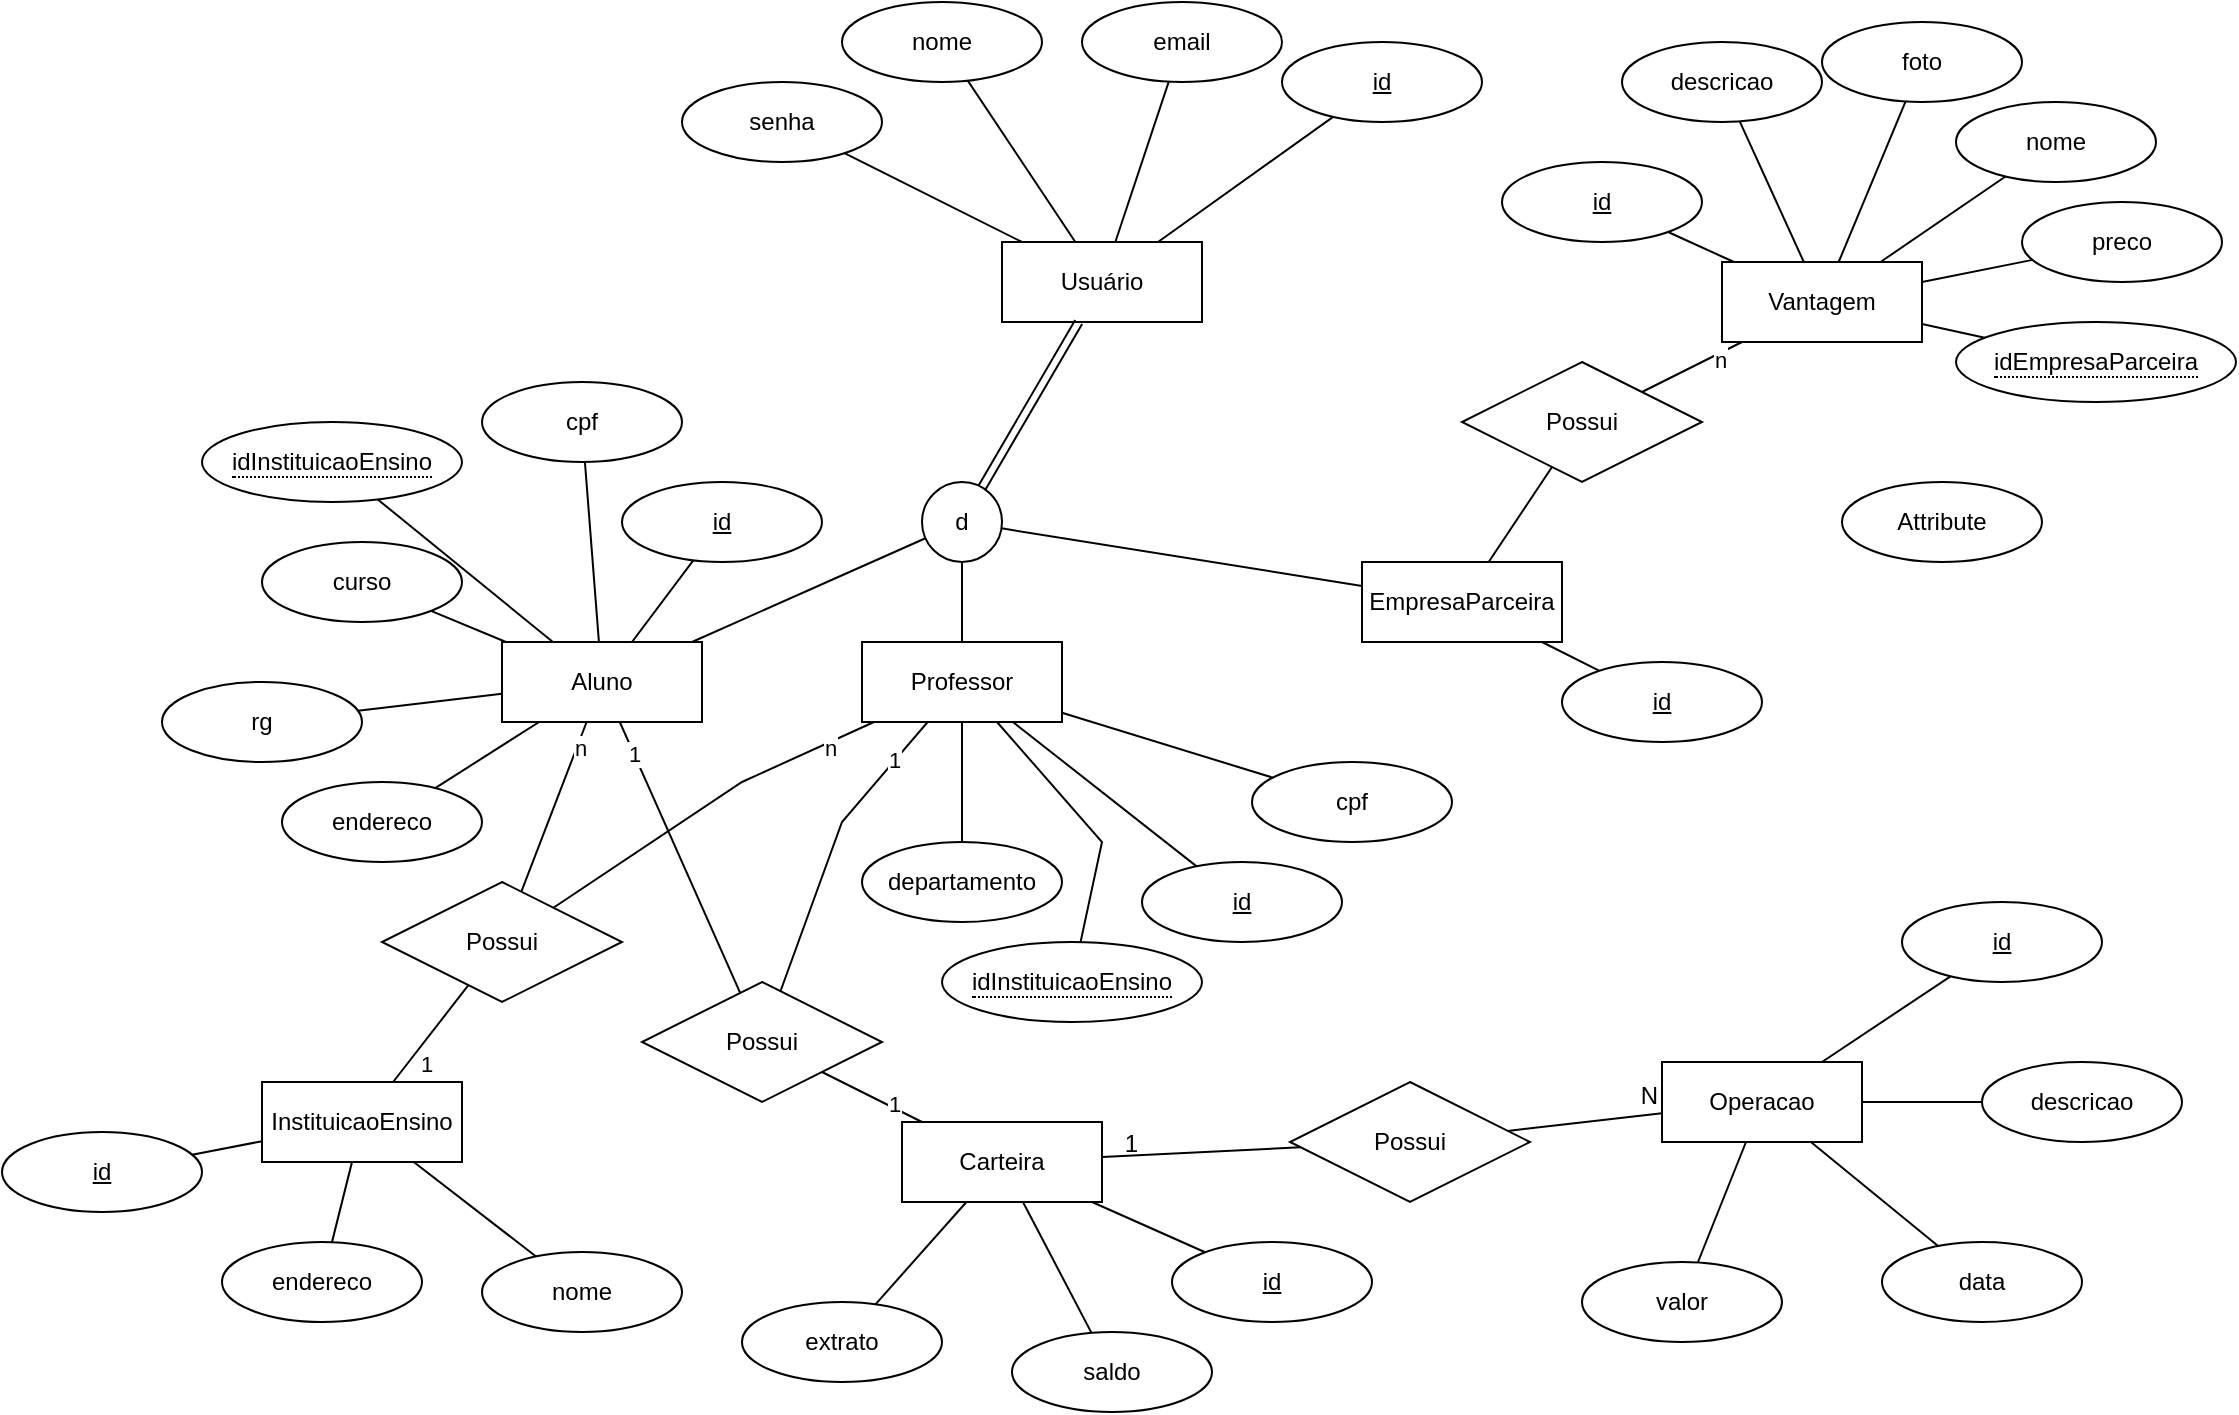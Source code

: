<mxfile version="21.1.8" type="device">
  <diagram name="Página-1" id="jKMyXlgpL0Wygky5cYlN">
    <mxGraphModel dx="2466" dy="892" grid="1" gridSize="10" guides="1" tooltips="1" connect="1" arrows="1" fold="1" page="1" pageScale="1" pageWidth="827" pageHeight="1169" math="0" shadow="0">
      <root>
        <mxCell id="0" />
        <mxCell id="1" parent="0" />
        <mxCell id="fYWfNRZjJxspU9U_SSYG-1" value="Usuário" style="whiteSpace=wrap;html=1;align=center;" parent="1" vertex="1">
          <mxGeometry x="210" y="160" width="100" height="40" as="geometry" />
        </mxCell>
        <mxCell id="fYWfNRZjJxspU9U_SSYG-2" value="senha" style="ellipse;whiteSpace=wrap;html=1;align=center;" parent="1" vertex="1">
          <mxGeometry x="50" y="80" width="100" height="40" as="geometry" />
        </mxCell>
        <mxCell id="fYWfNRZjJxspU9U_SSYG-3" value="email" style="ellipse;whiteSpace=wrap;html=1;align=center;" parent="1" vertex="1">
          <mxGeometry x="250" y="40" width="100" height="40" as="geometry" />
        </mxCell>
        <mxCell id="fYWfNRZjJxspU9U_SSYG-4" value="nome" style="ellipse;whiteSpace=wrap;html=1;align=center;" parent="1" vertex="1">
          <mxGeometry x="130" y="40" width="100" height="40" as="geometry" />
        </mxCell>
        <mxCell id="fYWfNRZjJxspU9U_SSYG-5" value="cpf" style="ellipse;whiteSpace=wrap;html=1;align=center;" parent="1" vertex="1">
          <mxGeometry x="335" y="420" width="100" height="40" as="geometry" />
        </mxCell>
        <mxCell id="fYWfNRZjJxspU9U_SSYG-6" value="id" style="ellipse;whiteSpace=wrap;html=1;align=center;fontStyle=4;" parent="1" vertex="1">
          <mxGeometry x="350" y="60" width="100" height="40" as="geometry" />
        </mxCell>
        <mxCell id="fYWfNRZjJxspU9U_SSYG-7" value="id" style="ellipse;whiteSpace=wrap;html=1;align=center;fontStyle=4;" parent="1" vertex="1">
          <mxGeometry x="20" y="280" width="100" height="40" as="geometry" />
        </mxCell>
        <mxCell id="fYWfNRZjJxspU9U_SSYG-8" value="id" style="ellipse;whiteSpace=wrap;html=1;align=center;fontStyle=4;" parent="1" vertex="1">
          <mxGeometry x="-290" y="605" width="100" height="40" as="geometry" />
        </mxCell>
        <mxCell id="fYWfNRZjJxspU9U_SSYG-9" value="" style="endArrow=none;html=1;rounded=0;" parent="1" source="fYWfNRZjJxspU9U_SSYG-20" target="fYWfNRZjJxspU9U_SSYG-40" edge="1">
          <mxGeometry relative="1" as="geometry">
            <mxPoint x="330" y="390" as="sourcePoint" />
            <mxPoint x="490" y="390" as="targetPoint" />
          </mxGeometry>
        </mxCell>
        <mxCell id="fYWfNRZjJxspU9U_SSYG-11" value="" style="endArrow=none;html=1;rounded=0;" parent="1" source="fYWfNRZjJxspU9U_SSYG-1" target="fYWfNRZjJxspU9U_SSYG-2" edge="1">
          <mxGeometry relative="1" as="geometry">
            <mxPoint x="330" y="390" as="sourcePoint" />
            <mxPoint x="490" y="390" as="targetPoint" />
          </mxGeometry>
        </mxCell>
        <mxCell id="fYWfNRZjJxspU9U_SSYG-12" value="" style="endArrow=none;html=1;rounded=0;" parent="1" source="fYWfNRZjJxspU9U_SSYG-1" target="fYWfNRZjJxspU9U_SSYG-4" edge="1">
          <mxGeometry relative="1" as="geometry">
            <mxPoint x="330" y="390" as="sourcePoint" />
            <mxPoint x="490" y="390" as="targetPoint" />
          </mxGeometry>
        </mxCell>
        <mxCell id="fYWfNRZjJxspU9U_SSYG-13" value="" style="endArrow=none;html=1;rounded=0;" parent="1" source="fYWfNRZjJxspU9U_SSYG-1" target="fYWfNRZjJxspU9U_SSYG-3" edge="1">
          <mxGeometry relative="1" as="geometry">
            <mxPoint x="330" y="390" as="sourcePoint" />
            <mxPoint x="490" y="390" as="targetPoint" />
          </mxGeometry>
        </mxCell>
        <mxCell id="fYWfNRZjJxspU9U_SSYG-14" value="" style="endArrow=none;html=1;rounded=0;" parent="1" source="fYWfNRZjJxspU9U_SSYG-1" target="fYWfNRZjJxspU9U_SSYG-6" edge="1">
          <mxGeometry relative="1" as="geometry">
            <mxPoint x="160" y="300" as="sourcePoint" />
            <mxPoint x="490" y="390" as="targetPoint" />
          </mxGeometry>
        </mxCell>
        <mxCell id="fYWfNRZjJxspU9U_SSYG-15" value="Professor" style="whiteSpace=wrap;html=1;align=center;" parent="1" vertex="1">
          <mxGeometry x="140" y="360" width="100" height="40" as="geometry" />
        </mxCell>
        <mxCell id="fYWfNRZjJxspU9U_SSYG-16" value="Aluno" style="whiteSpace=wrap;html=1;align=center;" parent="1" vertex="1">
          <mxGeometry x="-40" y="360" width="100" height="40" as="geometry" />
        </mxCell>
        <mxCell id="fYWfNRZjJxspU9U_SSYG-17" value="InstituicaoEnsino" style="whiteSpace=wrap;html=1;align=center;" parent="1" vertex="1">
          <mxGeometry x="-160" y="580" width="100" height="40" as="geometry" />
        </mxCell>
        <mxCell id="fYWfNRZjJxspU9U_SSYG-18" value="Vantagem" style="whiteSpace=wrap;html=1;align=center;" parent="1" vertex="1">
          <mxGeometry x="570" y="170" width="100" height="40" as="geometry" />
        </mxCell>
        <mxCell id="fYWfNRZjJxspU9U_SSYG-19" value="Carteira" style="whiteSpace=wrap;html=1;align=center;" parent="1" vertex="1">
          <mxGeometry x="160" y="600" width="100" height="40" as="geometry" />
        </mxCell>
        <mxCell id="fYWfNRZjJxspU9U_SSYG-20" value="EmpresaParceira" style="whiteSpace=wrap;html=1;align=center;" parent="1" vertex="1">
          <mxGeometry x="390" y="320" width="100" height="40" as="geometry" />
        </mxCell>
        <mxCell id="fYWfNRZjJxspU9U_SSYG-32" value="d" style="ellipse;whiteSpace=wrap;html=1;aspect=fixed;" parent="1" vertex="1">
          <mxGeometry x="170" y="280" width="40" height="40" as="geometry" />
        </mxCell>
        <mxCell id="fYWfNRZjJxspU9U_SSYG-34" value="" style="endArrow=none;html=1;rounded=0;" parent="1" source="fYWfNRZjJxspU9U_SSYG-32" target="fYWfNRZjJxspU9U_SSYG-20" edge="1">
          <mxGeometry relative="1" as="geometry">
            <mxPoint x="150" y="350" as="sourcePoint" />
            <mxPoint x="450" y="343" as="targetPoint" />
          </mxGeometry>
        </mxCell>
        <mxCell id="fYWfNRZjJxspU9U_SSYG-35" value="" style="endArrow=none;html=1;rounded=0;" parent="1" source="fYWfNRZjJxspU9U_SSYG-15" target="fYWfNRZjJxspU9U_SSYG-32" edge="1">
          <mxGeometry relative="1" as="geometry">
            <mxPoint x="150" y="350" as="sourcePoint" />
            <mxPoint x="310" y="350" as="targetPoint" />
          </mxGeometry>
        </mxCell>
        <mxCell id="fYWfNRZjJxspU9U_SSYG-36" value="" style="endArrow=none;html=1;rounded=0;" parent="1" source="fYWfNRZjJxspU9U_SSYG-16" target="fYWfNRZjJxspU9U_SSYG-32" edge="1">
          <mxGeometry relative="1" as="geometry">
            <mxPoint x="150" y="350" as="sourcePoint" />
            <mxPoint x="310" y="350" as="targetPoint" />
          </mxGeometry>
        </mxCell>
        <mxCell id="fYWfNRZjJxspU9U_SSYG-38" value="" style="shape=link;html=1;rounded=0;" parent="1" source="fYWfNRZjJxspU9U_SSYG-32" target="fYWfNRZjJxspU9U_SSYG-1" edge="1">
          <mxGeometry relative="1" as="geometry">
            <mxPoint x="150" y="350" as="sourcePoint" />
            <mxPoint x="316.818" y="210" as="targetPoint" />
          </mxGeometry>
        </mxCell>
        <mxCell id="fYWfNRZjJxspU9U_SSYG-40" value="id" style="ellipse;whiteSpace=wrap;html=1;align=center;fontStyle=4;" parent="1" vertex="1">
          <mxGeometry x="490" y="370" width="100" height="40" as="geometry" />
        </mxCell>
        <mxCell id="fYWfNRZjJxspU9U_SSYG-41" value="id" style="ellipse;whiteSpace=wrap;html=1;align=center;fontStyle=4;" parent="1" vertex="1">
          <mxGeometry x="280" y="470" width="100" height="40" as="geometry" />
        </mxCell>
        <mxCell id="fYWfNRZjJxspU9U_SSYG-42" value="id" style="ellipse;whiteSpace=wrap;html=1;align=center;fontStyle=4;" parent="1" vertex="1">
          <mxGeometry x="295" y="660" width="100" height="40" as="geometry" />
        </mxCell>
        <mxCell id="fYWfNRZjJxspU9U_SSYG-43" value="" style="endArrow=none;html=1;rounded=0;" parent="1" source="fYWfNRZjJxspU9U_SSYG-15" target="fYWfNRZjJxspU9U_SSYG-5" edge="1">
          <mxGeometry relative="1" as="geometry">
            <mxPoint x="373" y="447" as="sourcePoint" />
            <mxPoint x="335" y="427" as="targetPoint" />
          </mxGeometry>
        </mxCell>
        <mxCell id="fYWfNRZjJxspU9U_SSYG-44" value="" style="endArrow=none;html=1;rounded=0;" parent="1" source="fYWfNRZjJxspU9U_SSYG-51" target="fYWfNRZjJxspU9U_SSYG-15" edge="1">
          <mxGeometry relative="1" as="geometry">
            <mxPoint x="383" y="457" as="sourcePoint" />
            <mxPoint x="420" y="473" as="targetPoint" />
          </mxGeometry>
        </mxCell>
        <mxCell id="fYWfNRZjJxspU9U_SSYG-45" value="" style="endArrow=none;html=1;rounded=0;" parent="1" source="fYWfNRZjJxspU9U_SSYG-16" target="fYWfNRZjJxspU9U_SSYG-7" edge="1">
          <mxGeometry relative="1" as="geometry">
            <mxPoint x="448" y="430" as="sourcePoint" />
            <mxPoint x="485" y="446" as="targetPoint" />
          </mxGeometry>
        </mxCell>
        <mxCell id="fYWfNRZjJxspU9U_SSYG-46" value="" style="endArrow=none;html=1;rounded=0;" parent="1" source="fYWfNRZjJxspU9U_SSYG-15" target="fYWfNRZjJxspU9U_SSYG-41" edge="1">
          <mxGeometry relative="1" as="geometry">
            <mxPoint x="458" y="440" as="sourcePoint" />
            <mxPoint x="495" y="456" as="targetPoint" />
          </mxGeometry>
        </mxCell>
        <mxCell id="fYWfNRZjJxspU9U_SSYG-47" value="saldo" style="ellipse;whiteSpace=wrap;html=1;align=center;" parent="1" vertex="1">
          <mxGeometry x="215" y="705" width="100" height="40" as="geometry" />
        </mxCell>
        <mxCell id="fYWfNRZjJxspU9U_SSYG-48" value="nome" style="ellipse;whiteSpace=wrap;html=1;align=center;" parent="1" vertex="1">
          <mxGeometry x="-50" y="665" width="100" height="40" as="geometry" />
        </mxCell>
        <mxCell id="fYWfNRZjJxspU9U_SSYG-49" value="curso" style="ellipse;whiteSpace=wrap;html=1;align=center;" parent="1" vertex="1">
          <mxGeometry x="-160" y="310" width="100" height="40" as="geometry" />
        </mxCell>
        <mxCell id="fYWfNRZjJxspU9U_SSYG-50" value="rg" style="ellipse;whiteSpace=wrap;html=1;align=center;" parent="1" vertex="1">
          <mxGeometry x="-210" y="380" width="100" height="40" as="geometry" />
        </mxCell>
        <mxCell id="fYWfNRZjJxspU9U_SSYG-51" value="departamento" style="ellipse;whiteSpace=wrap;html=1;align=center;" parent="1" vertex="1">
          <mxGeometry x="140" y="460" width="100" height="40" as="geometry" />
        </mxCell>
        <mxCell id="fYWfNRZjJxspU9U_SSYG-52" value="endereco" style="ellipse;whiteSpace=wrap;html=1;align=center;" parent="1" vertex="1">
          <mxGeometry x="-180" y="660" width="100" height="40" as="geometry" />
        </mxCell>
        <mxCell id="fYWfNRZjJxspU9U_SSYG-53" value="endereco" style="ellipse;whiteSpace=wrap;html=1;align=center;" parent="1" vertex="1">
          <mxGeometry x="-150" y="430" width="100" height="40" as="geometry" />
        </mxCell>
        <mxCell id="fYWfNRZjJxspU9U_SSYG-54" value="cpf" style="ellipse;whiteSpace=wrap;html=1;align=center;" parent="1" vertex="1">
          <mxGeometry x="-50" y="230" width="100" height="40" as="geometry" />
        </mxCell>
        <mxCell id="fYWfNRZjJxspU9U_SSYG-56" value="" style="endArrow=none;html=1;rounded=0;" parent="1" source="fYWfNRZjJxspU9U_SSYG-17" target="fYWfNRZjJxspU9U_SSYG-65" edge="1">
          <mxGeometry relative="1" as="geometry">
            <mxPoint x="355" y="490" as="sourcePoint" />
            <mxPoint x="365" y="450" as="targetPoint" />
          </mxGeometry>
        </mxCell>
        <mxCell id="fYWfNRZjJxspU9U_SSYG-71" value="1" style="edgeLabel;html=1;align=center;verticalAlign=middle;resizable=0;points=[];" parent="fYWfNRZjJxspU9U_SSYG-56" vertex="1" connectable="0">
          <mxGeometry x="-0.578" y="-1" relative="1" as="geometry">
            <mxPoint x="7" as="offset" />
          </mxGeometry>
        </mxCell>
        <mxCell id="fYWfNRZjJxspU9U_SSYG-57" value="" style="endArrow=none;html=1;rounded=0;" parent="1" source="fYWfNRZjJxspU9U_SSYG-16" target="fYWfNRZjJxspU9U_SSYG-50" edge="1">
          <mxGeometry relative="1" as="geometry">
            <mxPoint x="35" y="380" as="sourcePoint" />
            <mxPoint x="45" y="340" as="targetPoint" />
          </mxGeometry>
        </mxCell>
        <mxCell id="fYWfNRZjJxspU9U_SSYG-58" value="" style="endArrow=none;html=1;rounded=0;" parent="1" source="fYWfNRZjJxspU9U_SSYG-49" target="fYWfNRZjJxspU9U_SSYG-16" edge="1">
          <mxGeometry relative="1" as="geometry">
            <mxPoint x="-75" y="290" as="sourcePoint" />
            <mxPoint x="-65" y="250" as="targetPoint" />
          </mxGeometry>
        </mxCell>
        <mxCell id="fYWfNRZjJxspU9U_SSYG-59" value="" style="endArrow=none;html=1;rounded=0;" parent="1" source="fYWfNRZjJxspU9U_SSYG-53" target="fYWfNRZjJxspU9U_SSYG-16" edge="1">
          <mxGeometry relative="1" as="geometry">
            <mxPoint x="55" y="400" as="sourcePoint" />
            <mxPoint x="65" y="360" as="targetPoint" />
          </mxGeometry>
        </mxCell>
        <mxCell id="fYWfNRZjJxspU9U_SSYG-60" value="" style="endArrow=none;html=1;rounded=0;" parent="1" source="fYWfNRZjJxspU9U_SSYG-54" target="fYWfNRZjJxspU9U_SSYG-16" edge="1">
          <mxGeometry relative="1" as="geometry">
            <mxPoint x="65" y="410" as="sourcePoint" />
            <mxPoint x="75" y="370" as="targetPoint" />
          </mxGeometry>
        </mxCell>
        <mxCell id="fYWfNRZjJxspU9U_SSYG-61" value="" style="endArrow=none;html=1;rounded=0;" parent="1" source="fYWfNRZjJxspU9U_SSYG-52" target="fYWfNRZjJxspU9U_SSYG-17" edge="1">
          <mxGeometry relative="1" as="geometry">
            <mxPoint x="-105" y="900" as="sourcePoint" />
            <mxPoint x="-95" y="860" as="targetPoint" />
          </mxGeometry>
        </mxCell>
        <mxCell id="fYWfNRZjJxspU9U_SSYG-62" value="" style="endArrow=none;html=1;rounded=0;" parent="1" source="fYWfNRZjJxspU9U_SSYG-17" target="fYWfNRZjJxspU9U_SSYG-48" edge="1">
          <mxGeometry relative="1" as="geometry">
            <mxPoint x="-95" y="910" as="sourcePoint" />
            <mxPoint x="-85" y="870" as="targetPoint" />
          </mxGeometry>
        </mxCell>
        <mxCell id="fYWfNRZjJxspU9U_SSYG-63" value="" style="endArrow=none;html=1;rounded=0;" parent="1" source="fYWfNRZjJxspU9U_SSYG-17" target="fYWfNRZjJxspU9U_SSYG-8" edge="1">
          <mxGeometry relative="1" as="geometry">
            <mxPoint x="-85" y="920" as="sourcePoint" />
            <mxPoint x="-75" y="880" as="targetPoint" />
          </mxGeometry>
        </mxCell>
        <mxCell id="fYWfNRZjJxspU9U_SSYG-65" value="Possui" style="shape=rhombus;perimeter=rhombusPerimeter;whiteSpace=wrap;html=1;align=center;" parent="1" vertex="1">
          <mxGeometry x="-100" y="480" width="120" height="60" as="geometry" />
        </mxCell>
        <mxCell id="fYWfNRZjJxspU9U_SSYG-66" value="" style="endArrow=none;html=1;rounded=0;" parent="1" source="fYWfNRZjJxspU9U_SSYG-65" target="fYWfNRZjJxspU9U_SSYG-16" edge="1">
          <mxGeometry relative="1" as="geometry">
            <mxPoint x="-20" y="390" as="sourcePoint" />
            <mxPoint x="30" y="390" as="targetPoint" />
          </mxGeometry>
        </mxCell>
        <mxCell id="fYWfNRZjJxspU9U_SSYG-69" value="n" style="edgeLabel;html=1;align=center;verticalAlign=middle;resizable=0;points=[];" parent="fYWfNRZjJxspU9U_SSYG-66" vertex="1" connectable="0">
          <mxGeometry x="0.691" y="-2" relative="1" as="geometry">
            <mxPoint y="-1" as="offset" />
          </mxGeometry>
        </mxCell>
        <mxCell id="fYWfNRZjJxspU9U_SSYG-67" value="" style="endArrow=none;html=1;rounded=0;" parent="1" source="fYWfNRZjJxspU9U_SSYG-65" target="fYWfNRZjJxspU9U_SSYG-15" edge="1">
          <mxGeometry relative="1" as="geometry">
            <mxPoint x="-20" y="390" as="sourcePoint" />
            <mxPoint x="140" y="390" as="targetPoint" />
            <Array as="points">
              <mxPoint x="80" y="430" />
            </Array>
          </mxGeometry>
        </mxCell>
        <mxCell id="fYWfNRZjJxspU9U_SSYG-70" value="n" style="edgeLabel;html=1;align=center;verticalAlign=middle;resizable=0;points=[];" parent="fYWfNRZjJxspU9U_SSYG-67" vertex="1" connectable="0">
          <mxGeometry x="0.764" relative="1" as="geometry">
            <mxPoint x="-2" y="4" as="offset" />
          </mxGeometry>
        </mxCell>
        <mxCell id="fYWfNRZjJxspU9U_SSYG-72" value="Possui" style="shape=rhombus;perimeter=rhombusPerimeter;whiteSpace=wrap;html=1;align=center;" parent="1" vertex="1">
          <mxGeometry x="440" y="220" width="120" height="60" as="geometry" />
        </mxCell>
        <mxCell id="fYWfNRZjJxspU9U_SSYG-73" value="" style="endArrow=none;html=1;rounded=0;" parent="1" source="fYWfNRZjJxspU9U_SSYG-72" target="fYWfNRZjJxspU9U_SSYG-18" edge="1">
          <mxGeometry relative="1" as="geometry">
            <mxPoint x="300" y="350" as="sourcePoint" />
            <mxPoint x="460" y="350" as="targetPoint" />
          </mxGeometry>
        </mxCell>
        <mxCell id="fYWfNRZjJxspU9U_SSYG-75" value="n" style="edgeLabel;html=1;align=center;verticalAlign=middle;resizable=0;points=[];" parent="fYWfNRZjJxspU9U_SSYG-73" vertex="1" connectable="0">
          <mxGeometry x="0.494" y="-2" relative="1" as="geometry">
            <mxPoint y="1" as="offset" />
          </mxGeometry>
        </mxCell>
        <mxCell id="fYWfNRZjJxspU9U_SSYG-74" value="" style="endArrow=none;html=1;rounded=0;" parent="1" source="fYWfNRZjJxspU9U_SSYG-20" target="fYWfNRZjJxspU9U_SSYG-72" edge="1">
          <mxGeometry relative="1" as="geometry">
            <mxPoint x="300" y="350" as="sourcePoint" />
            <mxPoint x="460" y="350" as="targetPoint" />
          </mxGeometry>
        </mxCell>
        <mxCell id="fYWfNRZjJxspU9U_SSYG-77" value="extrato" style="ellipse;whiteSpace=wrap;html=1;align=center;" parent="1" vertex="1">
          <mxGeometry x="80" y="690" width="100" height="40" as="geometry" />
        </mxCell>
        <mxCell id="fYWfNRZjJxspU9U_SSYG-78" value="data" style="ellipse;whiteSpace=wrap;html=1;align=center;" parent="1" vertex="1">
          <mxGeometry x="650" y="660" width="100" height="40" as="geometry" />
        </mxCell>
        <mxCell id="fYWfNRZjJxspU9U_SSYG-79" value="descricao" style="ellipse;whiteSpace=wrap;html=1;align=center;" parent="1" vertex="1">
          <mxGeometry x="700" y="570" width="100" height="40" as="geometry" />
        </mxCell>
        <mxCell id="fYWfNRZjJxspU9U_SSYG-80" value="valor" style="ellipse;whiteSpace=wrap;html=1;align=center;" parent="1" vertex="1">
          <mxGeometry x="500" y="670" width="100" height="40" as="geometry" />
        </mxCell>
        <mxCell id="fYWfNRZjJxspU9U_SSYG-81" value="id" style="ellipse;whiteSpace=wrap;html=1;align=center;fontStyle=4;" parent="1" vertex="1">
          <mxGeometry x="660" y="490" width="100" height="40" as="geometry" />
        </mxCell>
        <mxCell id="fYWfNRZjJxspU9U_SSYG-82" value="" style="endArrow=none;html=1;rounded=0;" parent="1" source="fYWfNRZjJxspU9U_SSYG-19" target="fYWfNRZjJxspU9U_SSYG-77" edge="1">
          <mxGeometry relative="1" as="geometry">
            <mxPoint x="230" y="460" as="sourcePoint" />
            <mxPoint x="390" y="460" as="targetPoint" />
          </mxGeometry>
        </mxCell>
        <mxCell id="fYWfNRZjJxspU9U_SSYG-83" value="" style="endArrow=none;html=1;rounded=0;" parent="1" source="fYWfNRZjJxspU9U_SSYG-19" target="fYWfNRZjJxspU9U_SSYG-47" edge="1">
          <mxGeometry relative="1" as="geometry">
            <mxPoint x="230" y="460" as="sourcePoint" />
            <mxPoint x="390" y="460" as="targetPoint" />
          </mxGeometry>
        </mxCell>
        <mxCell id="fYWfNRZjJxspU9U_SSYG-84" value="" style="endArrow=none;html=1;rounded=0;" parent="1" source="fYWfNRZjJxspU9U_SSYG-19" target="fYWfNRZjJxspU9U_SSYG-42" edge="1">
          <mxGeometry relative="1" as="geometry">
            <mxPoint x="230" y="460" as="sourcePoint" />
            <mxPoint x="390" y="460" as="targetPoint" />
          </mxGeometry>
        </mxCell>
        <mxCell id="fYWfNRZjJxspU9U_SSYG-86" value="Possui" style="shape=rhombus;perimeter=rhombusPerimeter;whiteSpace=wrap;html=1;align=center;" parent="1" vertex="1">
          <mxGeometry x="30" y="530" width="120" height="60" as="geometry" />
        </mxCell>
        <mxCell id="fYWfNRZjJxspU9U_SSYG-88" value="" style="endArrow=none;html=1;rounded=0;" parent="1" source="fYWfNRZjJxspU9U_SSYG-86" target="fYWfNRZjJxspU9U_SSYG-19" edge="1">
          <mxGeometry relative="1" as="geometry">
            <mxPoint x="210" y="460" as="sourcePoint" />
            <mxPoint x="370" y="460" as="targetPoint" />
          </mxGeometry>
        </mxCell>
        <mxCell id="fYWfNRZjJxspU9U_SSYG-91" value="1" style="edgeLabel;html=1;align=center;verticalAlign=middle;resizable=0;points=[];" parent="fYWfNRZjJxspU9U_SSYG-88" vertex="1" connectable="0">
          <mxGeometry x="0.376" y="2" relative="1" as="geometry">
            <mxPoint as="offset" />
          </mxGeometry>
        </mxCell>
        <mxCell id="fYWfNRZjJxspU9U_SSYG-89" value="" style="endArrow=none;html=1;rounded=0;" parent="1" source="fYWfNRZjJxspU9U_SSYG-16" target="fYWfNRZjJxspU9U_SSYG-86" edge="1">
          <mxGeometry relative="1" as="geometry">
            <mxPoint x="210" y="460" as="sourcePoint" />
            <mxPoint x="370" y="460" as="targetPoint" />
          </mxGeometry>
        </mxCell>
        <mxCell id="fYWfNRZjJxspU9U_SSYG-92" value="1" style="edgeLabel;html=1;align=center;verticalAlign=middle;resizable=0;points=[];" parent="fYWfNRZjJxspU9U_SSYG-89" vertex="1" connectable="0">
          <mxGeometry x="-0.763" relative="1" as="geometry">
            <mxPoint as="offset" />
          </mxGeometry>
        </mxCell>
        <mxCell id="fYWfNRZjJxspU9U_SSYG-90" value="" style="endArrow=none;html=1;rounded=0;" parent="1" source="fYWfNRZjJxspU9U_SSYG-15" target="fYWfNRZjJxspU9U_SSYG-86" edge="1">
          <mxGeometry relative="1" as="geometry">
            <mxPoint x="210" y="460" as="sourcePoint" />
            <mxPoint x="370" y="460" as="targetPoint" />
            <Array as="points">
              <mxPoint x="130" y="450" />
            </Array>
          </mxGeometry>
        </mxCell>
        <mxCell id="fYWfNRZjJxspU9U_SSYG-93" value="1" style="edgeLabel;html=1;align=center;verticalAlign=middle;resizable=0;points=[];" parent="fYWfNRZjJxspU9U_SSYG-90" vertex="1" connectable="0">
          <mxGeometry x="-0.675" y="-1" relative="1" as="geometry">
            <mxPoint as="offset" />
          </mxGeometry>
        </mxCell>
        <mxCell id="fYWfNRZjJxspU9U_SSYG-95" value="" style="endArrow=none;html=1;rounded=0;" parent="1" source="JP8o5A8hoeqB_YVSOyD3-6" target="fYWfNRZjJxspU9U_SSYG-79" edge="1">
          <mxGeometry relative="1" as="geometry">
            <mxPoint x="650" y="590" as="sourcePoint" />
            <mxPoint x="440" y="500" as="targetPoint" />
          </mxGeometry>
        </mxCell>
        <mxCell id="fYWfNRZjJxspU9U_SSYG-96" value="" style="endArrow=none;html=1;rounded=0;" parent="1" source="fYWfNRZjJxspU9U_SSYG-78" target="JP8o5A8hoeqB_YVSOyD3-6" edge="1">
          <mxGeometry relative="1" as="geometry">
            <mxPoint x="280" y="500" as="sourcePoint" />
            <mxPoint x="620" y="620" as="targetPoint" />
          </mxGeometry>
        </mxCell>
        <mxCell id="fYWfNRZjJxspU9U_SSYG-97" value="" style="endArrow=none;html=1;rounded=0;" parent="1" source="fYWfNRZjJxspU9U_SSYG-80" target="JP8o5A8hoeqB_YVSOyD3-6" edge="1">
          <mxGeometry relative="1" as="geometry">
            <mxPoint x="280" y="500" as="sourcePoint" />
            <mxPoint x="571" y="620" as="targetPoint" />
          </mxGeometry>
        </mxCell>
        <mxCell id="fYWfNRZjJxspU9U_SSYG-98" value="" style="endArrow=none;html=1;rounded=0;" parent="1" source="JP8o5A8hoeqB_YVSOyD3-6" target="fYWfNRZjJxspU9U_SSYG-81" edge="1">
          <mxGeometry relative="1" as="geometry">
            <mxPoint x="628.75" y="560" as="sourcePoint" />
            <mxPoint x="440" y="500" as="targetPoint" />
          </mxGeometry>
        </mxCell>
        <mxCell id="fYWfNRZjJxspU9U_SSYG-102" value="nome" style="ellipse;whiteSpace=wrap;html=1;align=center;" parent="1" vertex="1">
          <mxGeometry x="687" y="90" width="100" height="40" as="geometry" />
        </mxCell>
        <mxCell id="fYWfNRZjJxspU9U_SSYG-103" value="Attribute" style="ellipse;whiteSpace=wrap;html=1;align=center;" parent="1" vertex="1">
          <mxGeometry x="630" y="280" width="100" height="40" as="geometry" />
        </mxCell>
        <mxCell id="fYWfNRZjJxspU9U_SSYG-104" value="descricao" style="ellipse;whiteSpace=wrap;html=1;align=center;" parent="1" vertex="1">
          <mxGeometry x="520" y="60" width="100" height="40" as="geometry" />
        </mxCell>
        <mxCell id="fYWfNRZjJxspU9U_SSYG-105" value="id" style="ellipse;whiteSpace=wrap;html=1;align=center;fontStyle=4;" parent="1" vertex="1">
          <mxGeometry x="460" y="120" width="100" height="40" as="geometry" />
        </mxCell>
        <mxCell id="fYWfNRZjJxspU9U_SSYG-106" value="&lt;span style=&quot;border-bottom: 1px dotted&quot;&gt;idEmpresaParceira&lt;/span&gt;" style="ellipse;whiteSpace=wrap;html=1;align=center;" parent="1" vertex="1">
          <mxGeometry x="687" y="200" width="140" height="40" as="geometry" />
        </mxCell>
        <mxCell id="fYWfNRZjJxspU9U_SSYG-107" value="&lt;span style=&quot;border-bottom: 1px dotted&quot;&gt;idInstituicaoEnsino&lt;/span&gt;" style="ellipse;whiteSpace=wrap;html=1;align=center;" parent="1" vertex="1">
          <mxGeometry x="-190" y="250" width="130" height="40" as="geometry" />
        </mxCell>
        <mxCell id="fYWfNRZjJxspU9U_SSYG-108" value="&lt;span style=&quot;border-bottom: 1px dotted&quot;&gt;idInstituicaoEnsino&lt;/span&gt;" style="ellipse;whiteSpace=wrap;html=1;align=center;" parent="1" vertex="1">
          <mxGeometry x="180" y="510" width="130" height="40" as="geometry" />
        </mxCell>
        <mxCell id="fYWfNRZjJxspU9U_SSYG-109" value="" style="endArrow=none;html=1;rounded=0;" parent="1" source="fYWfNRZjJxspU9U_SSYG-106" target="fYWfNRZjJxspU9U_SSYG-18" edge="1">
          <mxGeometry relative="1" as="geometry">
            <mxPoint x="180" y="540" as="sourcePoint" />
            <mxPoint x="340" y="540" as="targetPoint" />
          </mxGeometry>
        </mxCell>
        <mxCell id="fYWfNRZjJxspU9U_SSYG-110" value="" style="endArrow=none;html=1;rounded=0;" parent="1" source="fYWfNRZjJxspU9U_SSYG-15" target="fYWfNRZjJxspU9U_SSYG-108" edge="1">
          <mxGeometry relative="1" as="geometry">
            <mxPoint x="110" y="580" as="sourcePoint" />
            <mxPoint x="270" y="580" as="targetPoint" />
            <Array as="points">
              <mxPoint x="260" y="460" />
            </Array>
          </mxGeometry>
        </mxCell>
        <mxCell id="fYWfNRZjJxspU9U_SSYG-112" value="" style="endArrow=none;html=1;rounded=0;" parent="1" source="fYWfNRZjJxspU9U_SSYG-107" target="fYWfNRZjJxspU9U_SSYG-16" edge="1">
          <mxGeometry relative="1" as="geometry">
            <mxPoint x="-120" y="350" as="sourcePoint" />
            <mxPoint x="40" y="350" as="targetPoint" />
          </mxGeometry>
        </mxCell>
        <mxCell id="fYWfNRZjJxspU9U_SSYG-113" value="" style="endArrow=none;html=1;rounded=0;" parent="1" source="fYWfNRZjJxspU9U_SSYG-104" target="fYWfNRZjJxspU9U_SSYG-18" edge="1">
          <mxGeometry relative="1" as="geometry">
            <mxPoint x="480" y="270" as="sourcePoint" />
            <mxPoint x="640" y="270" as="targetPoint" />
          </mxGeometry>
        </mxCell>
        <mxCell id="fYWfNRZjJxspU9U_SSYG-114" value="" style="endArrow=none;html=1;rounded=0;" parent="1" source="fYWfNRZjJxspU9U_SSYG-105" target="fYWfNRZjJxspU9U_SSYG-18" edge="1">
          <mxGeometry relative="1" as="geometry">
            <mxPoint x="510" y="180" as="sourcePoint" />
            <mxPoint x="640" y="270" as="targetPoint" />
          </mxGeometry>
        </mxCell>
        <mxCell id="fYWfNRZjJxspU9U_SSYG-115" value="" style="endArrow=none;html=1;rounded=0;" parent="1" source="fYWfNRZjJxspU9U_SSYG-18" target="fYWfNRZjJxspU9U_SSYG-102" edge="1">
          <mxGeometry relative="1" as="geometry">
            <mxPoint x="480" y="270" as="sourcePoint" />
            <mxPoint x="640" y="270" as="targetPoint" />
          </mxGeometry>
        </mxCell>
        <mxCell id="fYWfNRZjJxspU9U_SSYG-116" value="foto" style="ellipse;whiteSpace=wrap;html=1;align=center;" parent="1" vertex="1">
          <mxGeometry x="620" y="50" width="100" height="40" as="geometry" />
        </mxCell>
        <mxCell id="fYWfNRZjJxspU9U_SSYG-117" value="preco" style="ellipse;whiteSpace=wrap;html=1;align=center;" parent="1" vertex="1">
          <mxGeometry x="720" y="140" width="100" height="40" as="geometry" />
        </mxCell>
        <mxCell id="fYWfNRZjJxspU9U_SSYG-118" value="" style="endArrow=none;html=1;rounded=0;" parent="1" source="fYWfNRZjJxspU9U_SSYG-117" target="fYWfNRZjJxspU9U_SSYG-18" edge="1">
          <mxGeometry relative="1" as="geometry">
            <mxPoint x="480" y="270" as="sourcePoint" />
            <mxPoint x="640" y="270" as="targetPoint" />
          </mxGeometry>
        </mxCell>
        <mxCell id="fYWfNRZjJxspU9U_SSYG-119" value="" style="endArrow=none;html=1;rounded=0;" parent="1" source="fYWfNRZjJxspU9U_SSYG-116" target="fYWfNRZjJxspU9U_SSYG-18" edge="1">
          <mxGeometry relative="1" as="geometry">
            <mxPoint x="480" y="270" as="sourcePoint" />
            <mxPoint x="640" y="270" as="targetPoint" />
          </mxGeometry>
        </mxCell>
        <mxCell id="JP8o5A8hoeqB_YVSOyD3-1" value="Possui" style="shape=rhombus;perimeter=rhombusPerimeter;whiteSpace=wrap;html=1;align=center;" vertex="1" parent="1">
          <mxGeometry x="354" y="580" width="120" height="60" as="geometry" />
        </mxCell>
        <mxCell id="JP8o5A8hoeqB_YVSOyD3-2" value="" style="endArrow=none;html=1;rounded=0;" edge="1" parent="1" source="JP8o5A8hoeqB_YVSOyD3-1" target="fYWfNRZjJxspU9U_SSYG-19">
          <mxGeometry relative="1" as="geometry">
            <mxPoint x="395" y="430" as="sourcePoint" />
            <mxPoint x="555" y="430" as="targetPoint" />
          </mxGeometry>
        </mxCell>
        <mxCell id="JP8o5A8hoeqB_YVSOyD3-3" value="1" style="resizable=0;html=1;whiteSpace=wrap;align=right;verticalAlign=bottom;" connectable="0" vertex="1" parent="JP8o5A8hoeqB_YVSOyD3-2">
          <mxGeometry x="1" relative="1" as="geometry">
            <mxPoint x="20" y="2" as="offset" />
          </mxGeometry>
        </mxCell>
        <mxCell id="JP8o5A8hoeqB_YVSOyD3-4" value="" style="endArrow=none;html=1;rounded=0;" edge="1" parent="1" source="JP8o5A8hoeqB_YVSOyD3-1" target="JP8o5A8hoeqB_YVSOyD3-6">
          <mxGeometry relative="1" as="geometry">
            <mxPoint x="310" y="420" as="sourcePoint" />
            <mxPoint x="510" y="593.182" as="targetPoint" />
          </mxGeometry>
        </mxCell>
        <mxCell id="JP8o5A8hoeqB_YVSOyD3-5" value="N" style="resizable=0;html=1;whiteSpace=wrap;align=right;verticalAlign=bottom;" connectable="0" vertex="1" parent="JP8o5A8hoeqB_YVSOyD3-4">
          <mxGeometry x="1" relative="1" as="geometry" />
        </mxCell>
        <mxCell id="JP8o5A8hoeqB_YVSOyD3-6" value="Operacao" style="whiteSpace=wrap;html=1;align=center;" vertex="1" parent="1">
          <mxGeometry x="540" y="570" width="100" height="40" as="geometry" />
        </mxCell>
      </root>
    </mxGraphModel>
  </diagram>
</mxfile>
